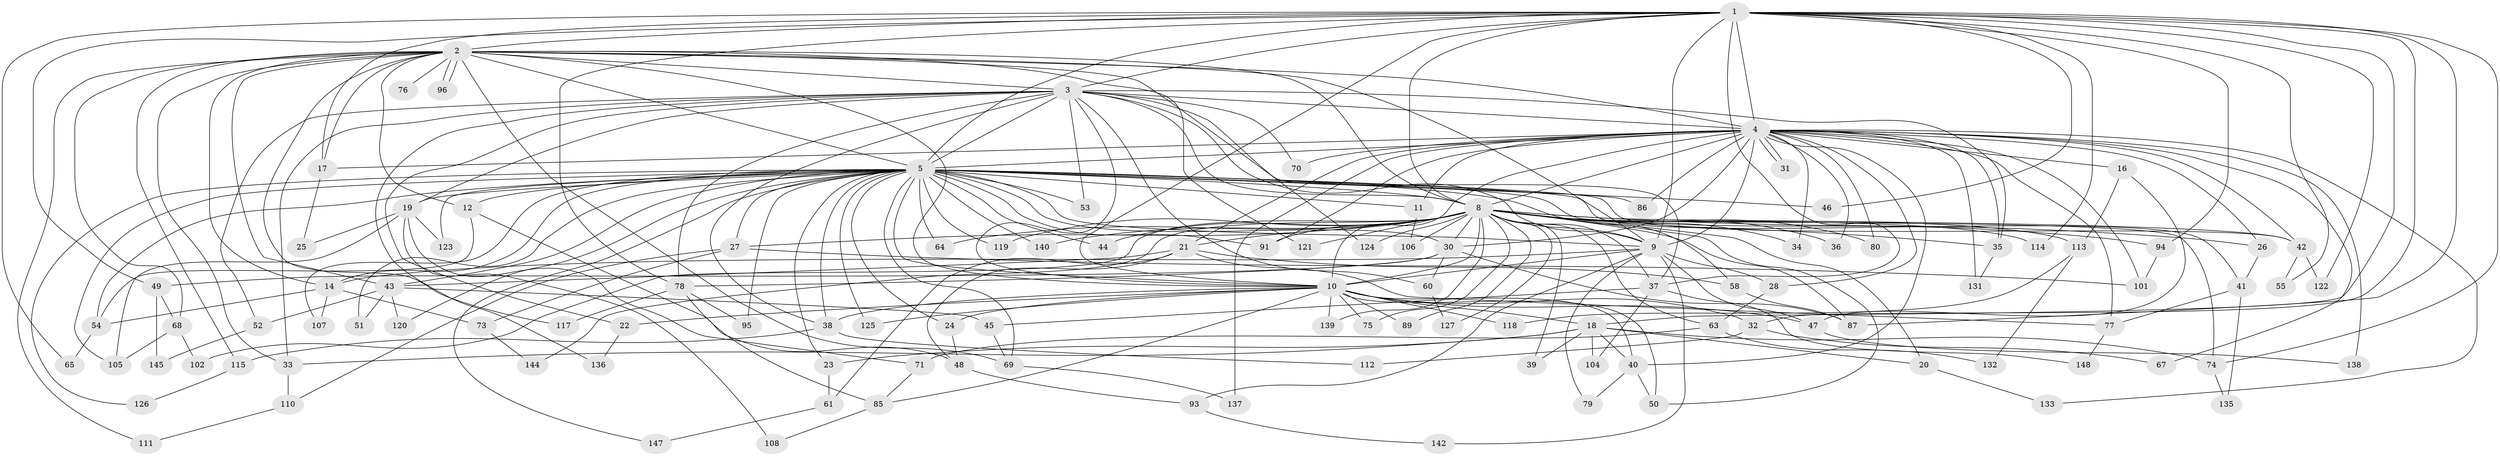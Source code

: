 // Generated by graph-tools (version 1.1) at 2025/23/03/03/25 07:23:39]
// undirected, 116 vertices, 266 edges
graph export_dot {
graph [start="1"]
  node [color=gray90,style=filled];
  1 [super="+13"];
  2 [super="+72"];
  3 [super="+56"];
  4 [super="+7"];
  5 [super="+6"];
  8 [super="+103"];
  9 [super="+15"];
  10 [super="+62"];
  11;
  12;
  14;
  16;
  17;
  18;
  19 [super="+29"];
  20 [super="+83"];
  21;
  22 [super="+82"];
  23;
  24 [super="+97"];
  25;
  26;
  27;
  28;
  30 [super="+59"];
  31;
  32;
  33 [super="+100"];
  34;
  35 [super="+141"];
  36;
  37 [super="+57"];
  38 [super="+90"];
  39;
  40 [super="+92"];
  41;
  42 [super="+66"];
  43 [super="+99"];
  44;
  45;
  46;
  47 [super="+84"];
  48;
  49;
  50;
  51;
  52;
  53;
  54 [super="+143"];
  55;
  58;
  60;
  61;
  63;
  64;
  65;
  67;
  68 [super="+128"];
  69 [super="+129"];
  70;
  71;
  73;
  74 [super="+81"];
  75;
  76;
  77 [super="+109"];
  78 [super="+134"];
  79;
  80;
  85 [super="+98"];
  86;
  87 [super="+88"];
  89;
  91 [super="+146"];
  93;
  94;
  95;
  96;
  101 [super="+130"];
  102;
  104;
  105;
  106;
  107;
  108;
  110;
  111;
  112;
  113 [super="+116"];
  114;
  115;
  117;
  118;
  119;
  120;
  121;
  122;
  123;
  124;
  125;
  126;
  127;
  131;
  132;
  133;
  135;
  136;
  137;
  138;
  139;
  140;
  142;
  144;
  145;
  147;
  148;
  1 -- 2;
  1 -- 3;
  1 -- 4 [weight=3];
  1 -- 5 [weight=2];
  1 -- 8;
  1 -- 9;
  1 -- 10;
  1 -- 17;
  1 -- 18;
  1 -- 32;
  1 -- 46;
  1 -- 49;
  1 -- 55;
  1 -- 65;
  1 -- 94;
  1 -- 114;
  1 -- 122;
  1 -- 87;
  1 -- 37;
  1 -- 78;
  1 -- 74;
  2 -- 3;
  2 -- 4 [weight=2];
  2 -- 5 [weight=2];
  2 -- 8;
  2 -- 9;
  2 -- 10;
  2 -- 12;
  2 -- 14;
  2 -- 33;
  2 -- 68;
  2 -- 69;
  2 -- 96;
  2 -- 96;
  2 -- 111;
  2 -- 115;
  2 -- 117;
  2 -- 121;
  2 -- 124;
  2 -- 17;
  2 -- 76;
  2 -- 43;
  3 -- 4 [weight=2];
  3 -- 5 [weight=2];
  3 -- 8;
  3 -- 9;
  3 -- 10;
  3 -- 22 [weight=2];
  3 -- 35;
  3 -- 37;
  3 -- 38;
  3 -- 52;
  3 -- 53;
  3 -- 60;
  3 -- 70;
  3 -- 78;
  3 -- 136;
  3 -- 19;
  3 -- 33;
  4 -- 5 [weight=4];
  4 -- 8 [weight=2];
  4 -- 9 [weight=2];
  4 -- 10 [weight=2];
  4 -- 11;
  4 -- 16 [weight=2];
  4 -- 17;
  4 -- 21;
  4 -- 26;
  4 -- 31;
  4 -- 31;
  4 -- 34;
  4 -- 35;
  4 -- 42;
  4 -- 67;
  4 -- 86;
  4 -- 131;
  4 -- 133;
  4 -- 138;
  4 -- 70;
  4 -- 137;
  4 -- 80;
  4 -- 91;
  4 -- 28;
  4 -- 30;
  4 -- 36;
  4 -- 101;
  4 -- 40;
  4 -- 77;
  5 -- 8 [weight=2];
  5 -- 9 [weight=2];
  5 -- 10 [weight=2];
  5 -- 11;
  5 -- 14;
  5 -- 19 [weight=2];
  5 -- 27;
  5 -- 41;
  5 -- 46;
  5 -- 51;
  5 -- 58;
  5 -- 95;
  5 -- 105;
  5 -- 107;
  5 -- 119;
  5 -- 125;
  5 -- 126;
  5 -- 147;
  5 -- 64;
  5 -- 74;
  5 -- 12;
  5 -- 140;
  5 -- 86;
  5 -- 23;
  5 -- 24;
  5 -- 30;
  5 -- 42;
  5 -- 43;
  5 -- 44;
  5 -- 53;
  5 -- 120;
  5 -- 123;
  5 -- 54;
  5 -- 69;
  5 -- 91;
  5 -- 38;
  8 -- 9;
  8 -- 10;
  8 -- 20 [weight=2];
  8 -- 21;
  8 -- 26;
  8 -- 27;
  8 -- 34;
  8 -- 36;
  8 -- 37;
  8 -- 39;
  8 -- 44;
  8 -- 50;
  8 -- 63;
  8 -- 64;
  8 -- 75;
  8 -- 80;
  8 -- 89;
  8 -- 91;
  8 -- 94;
  8 -- 102;
  8 -- 113 [weight=2];
  8 -- 114;
  8 -- 119;
  8 -- 121;
  8 -- 127;
  8 -- 140;
  8 -- 144;
  8 -- 124;
  8 -- 106;
  8 -- 139;
  8 -- 87;
  8 -- 42;
  8 -- 30;
  8 -- 35;
  9 -- 10;
  9 -- 28;
  9 -- 79;
  9 -- 93;
  9 -- 142;
  9 -- 14;
  9 -- 47;
  10 -- 18;
  10 -- 22 [weight=2];
  10 -- 24;
  10 -- 32;
  10 -- 38;
  10 -- 47;
  10 -- 75;
  10 -- 85;
  10 -- 118;
  10 -- 125;
  10 -- 139;
  10 -- 89;
  10 -- 50;
  10 -- 40;
  11 -- 106;
  12 -- 48;
  12 -- 54;
  14 -- 54;
  14 -- 73;
  14 -- 107;
  16 -- 47;
  16 -- 113;
  17 -- 25;
  18 -- 20;
  18 -- 23;
  18 -- 33;
  18 -- 39;
  18 -- 40;
  18 -- 74;
  18 -- 104;
  19 -- 25;
  19 -- 108;
  19 -- 123;
  19 -- 105;
  19 -- 71;
  20 -- 133;
  21 -- 43;
  21 -- 48;
  21 -- 58;
  21 -- 61;
  21 -- 77;
  22 -- 136;
  23 -- 61;
  24 -- 48;
  26 -- 41;
  27 -- 73;
  27 -- 101;
  27 -- 110;
  28 -- 63;
  30 -- 49;
  30 -- 60;
  30 -- 87;
  30 -- 78;
  32 -- 67;
  32 -- 112;
  33 -- 110;
  35 -- 131;
  37 -- 45;
  37 -- 104;
  37 -- 148;
  38 -- 112;
  38 -- 115;
  40 -- 50;
  40 -- 79;
  41 -- 77;
  41 -- 135;
  42 -- 55;
  42 -- 122;
  43 -- 45;
  43 -- 51;
  43 -- 52;
  43 -- 120;
  45 -- 69;
  47 -- 138;
  48 -- 93;
  49 -- 68;
  49 -- 145;
  52 -- 145;
  54 -- 65;
  58 -- 87;
  60 -- 127;
  61 -- 147;
  63 -- 71;
  63 -- 132;
  68 -- 102;
  68 -- 105;
  69 -- 137;
  71 -- 85;
  73 -- 144;
  74 -- 135;
  77 -- 148;
  78 -- 85;
  78 -- 95;
  78 -- 117;
  85 -- 108;
  93 -- 142;
  94 -- 101;
  110 -- 111;
  113 -- 118;
  113 -- 132;
  115 -- 126;
}
